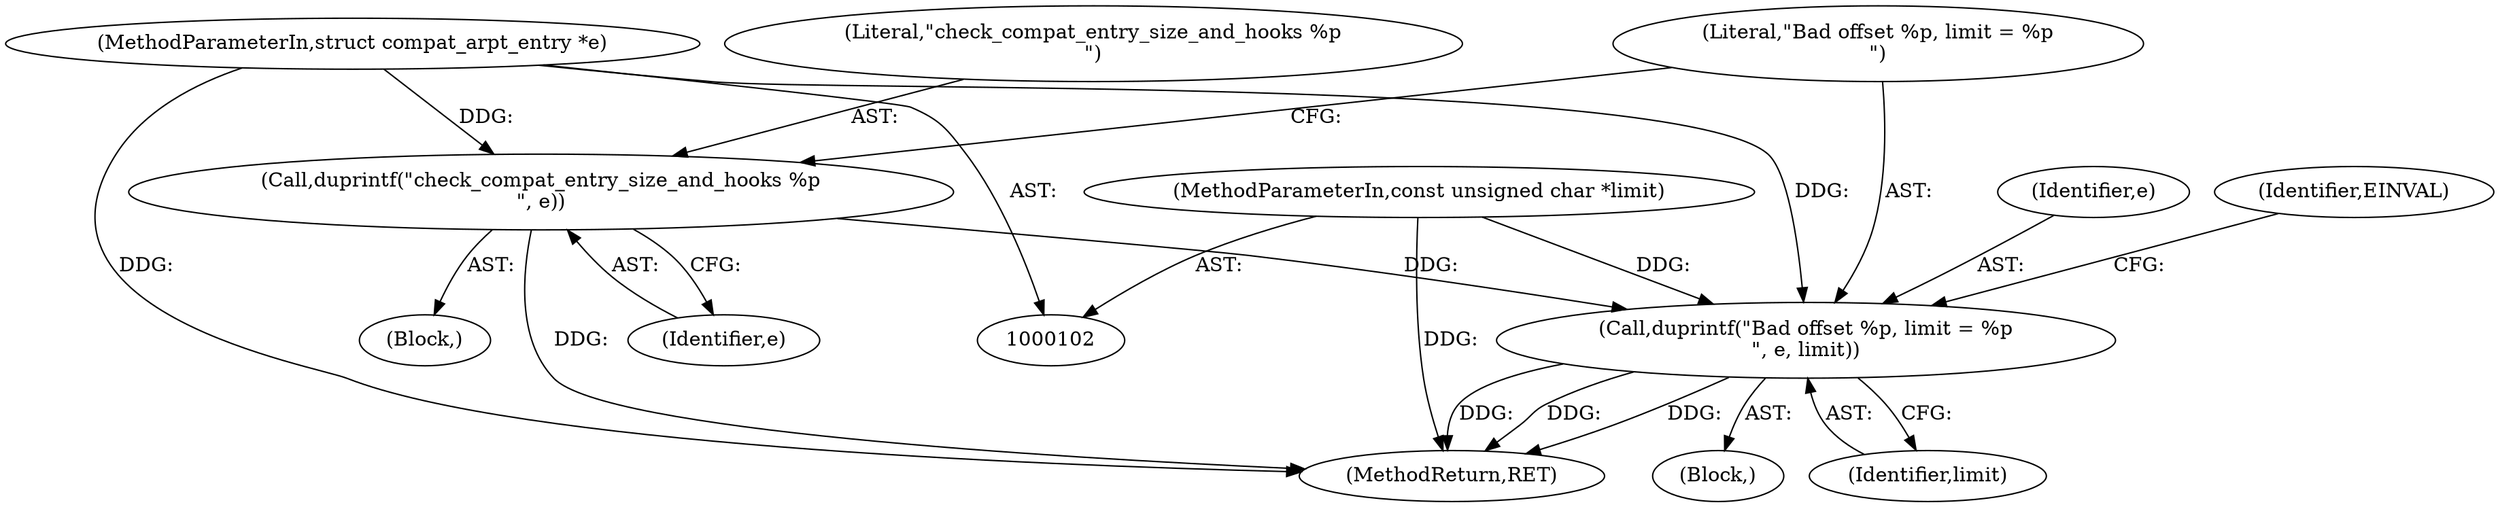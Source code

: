 digraph "0_linux_ce683e5f9d045e5d67d1312a42b359cb2ab2a13c@pointer" {
"1000122" [label="(Call,duprintf(\"Bad offset %p, limit = %p\n\", e, limit))"];
"1000118" [label="(Call,duprintf(\"check_compat_entry_size_and_hooks %p\n\", e))"];
"1000103" [label="(MethodParameterIn,struct compat_arpt_entry *e)"];
"1000107" [label="(MethodParameterIn,const unsigned char *limit)"];
"1000124" [label="(Identifier,e)"];
"1000125" [label="(Identifier,limit)"];
"1000122" [label="(Call,duprintf(\"Bad offset %p, limit = %p\n\", e, limit))"];
"1000334" [label="(MethodReturn,RET)"];
"1000107" [label="(MethodParameterIn,const unsigned char *limit)"];
"1000103" [label="(MethodParameterIn,struct compat_arpt_entry *e)"];
"1000128" [label="(Identifier,EINVAL)"];
"1000121" [label="(Block,)"];
"1000120" [label="(Identifier,e)"];
"1000111" [label="(Block,)"];
"1000119" [label="(Literal,\"check_compat_entry_size_and_hooks %p\n\")"];
"1000118" [label="(Call,duprintf(\"check_compat_entry_size_and_hooks %p\n\", e))"];
"1000123" [label="(Literal,\"Bad offset %p, limit = %p\n\")"];
"1000122" -> "1000121"  [label="AST: "];
"1000122" -> "1000125"  [label="CFG: "];
"1000123" -> "1000122"  [label="AST: "];
"1000124" -> "1000122"  [label="AST: "];
"1000125" -> "1000122"  [label="AST: "];
"1000128" -> "1000122"  [label="CFG: "];
"1000122" -> "1000334"  [label="DDG: "];
"1000122" -> "1000334"  [label="DDG: "];
"1000122" -> "1000334"  [label="DDG: "];
"1000118" -> "1000122"  [label="DDG: "];
"1000103" -> "1000122"  [label="DDG: "];
"1000107" -> "1000122"  [label="DDG: "];
"1000118" -> "1000111"  [label="AST: "];
"1000118" -> "1000120"  [label="CFG: "];
"1000119" -> "1000118"  [label="AST: "];
"1000120" -> "1000118"  [label="AST: "];
"1000123" -> "1000118"  [label="CFG: "];
"1000118" -> "1000334"  [label="DDG: "];
"1000103" -> "1000118"  [label="DDG: "];
"1000103" -> "1000102"  [label="AST: "];
"1000103" -> "1000334"  [label="DDG: "];
"1000107" -> "1000102"  [label="AST: "];
"1000107" -> "1000334"  [label="DDG: "];
}
